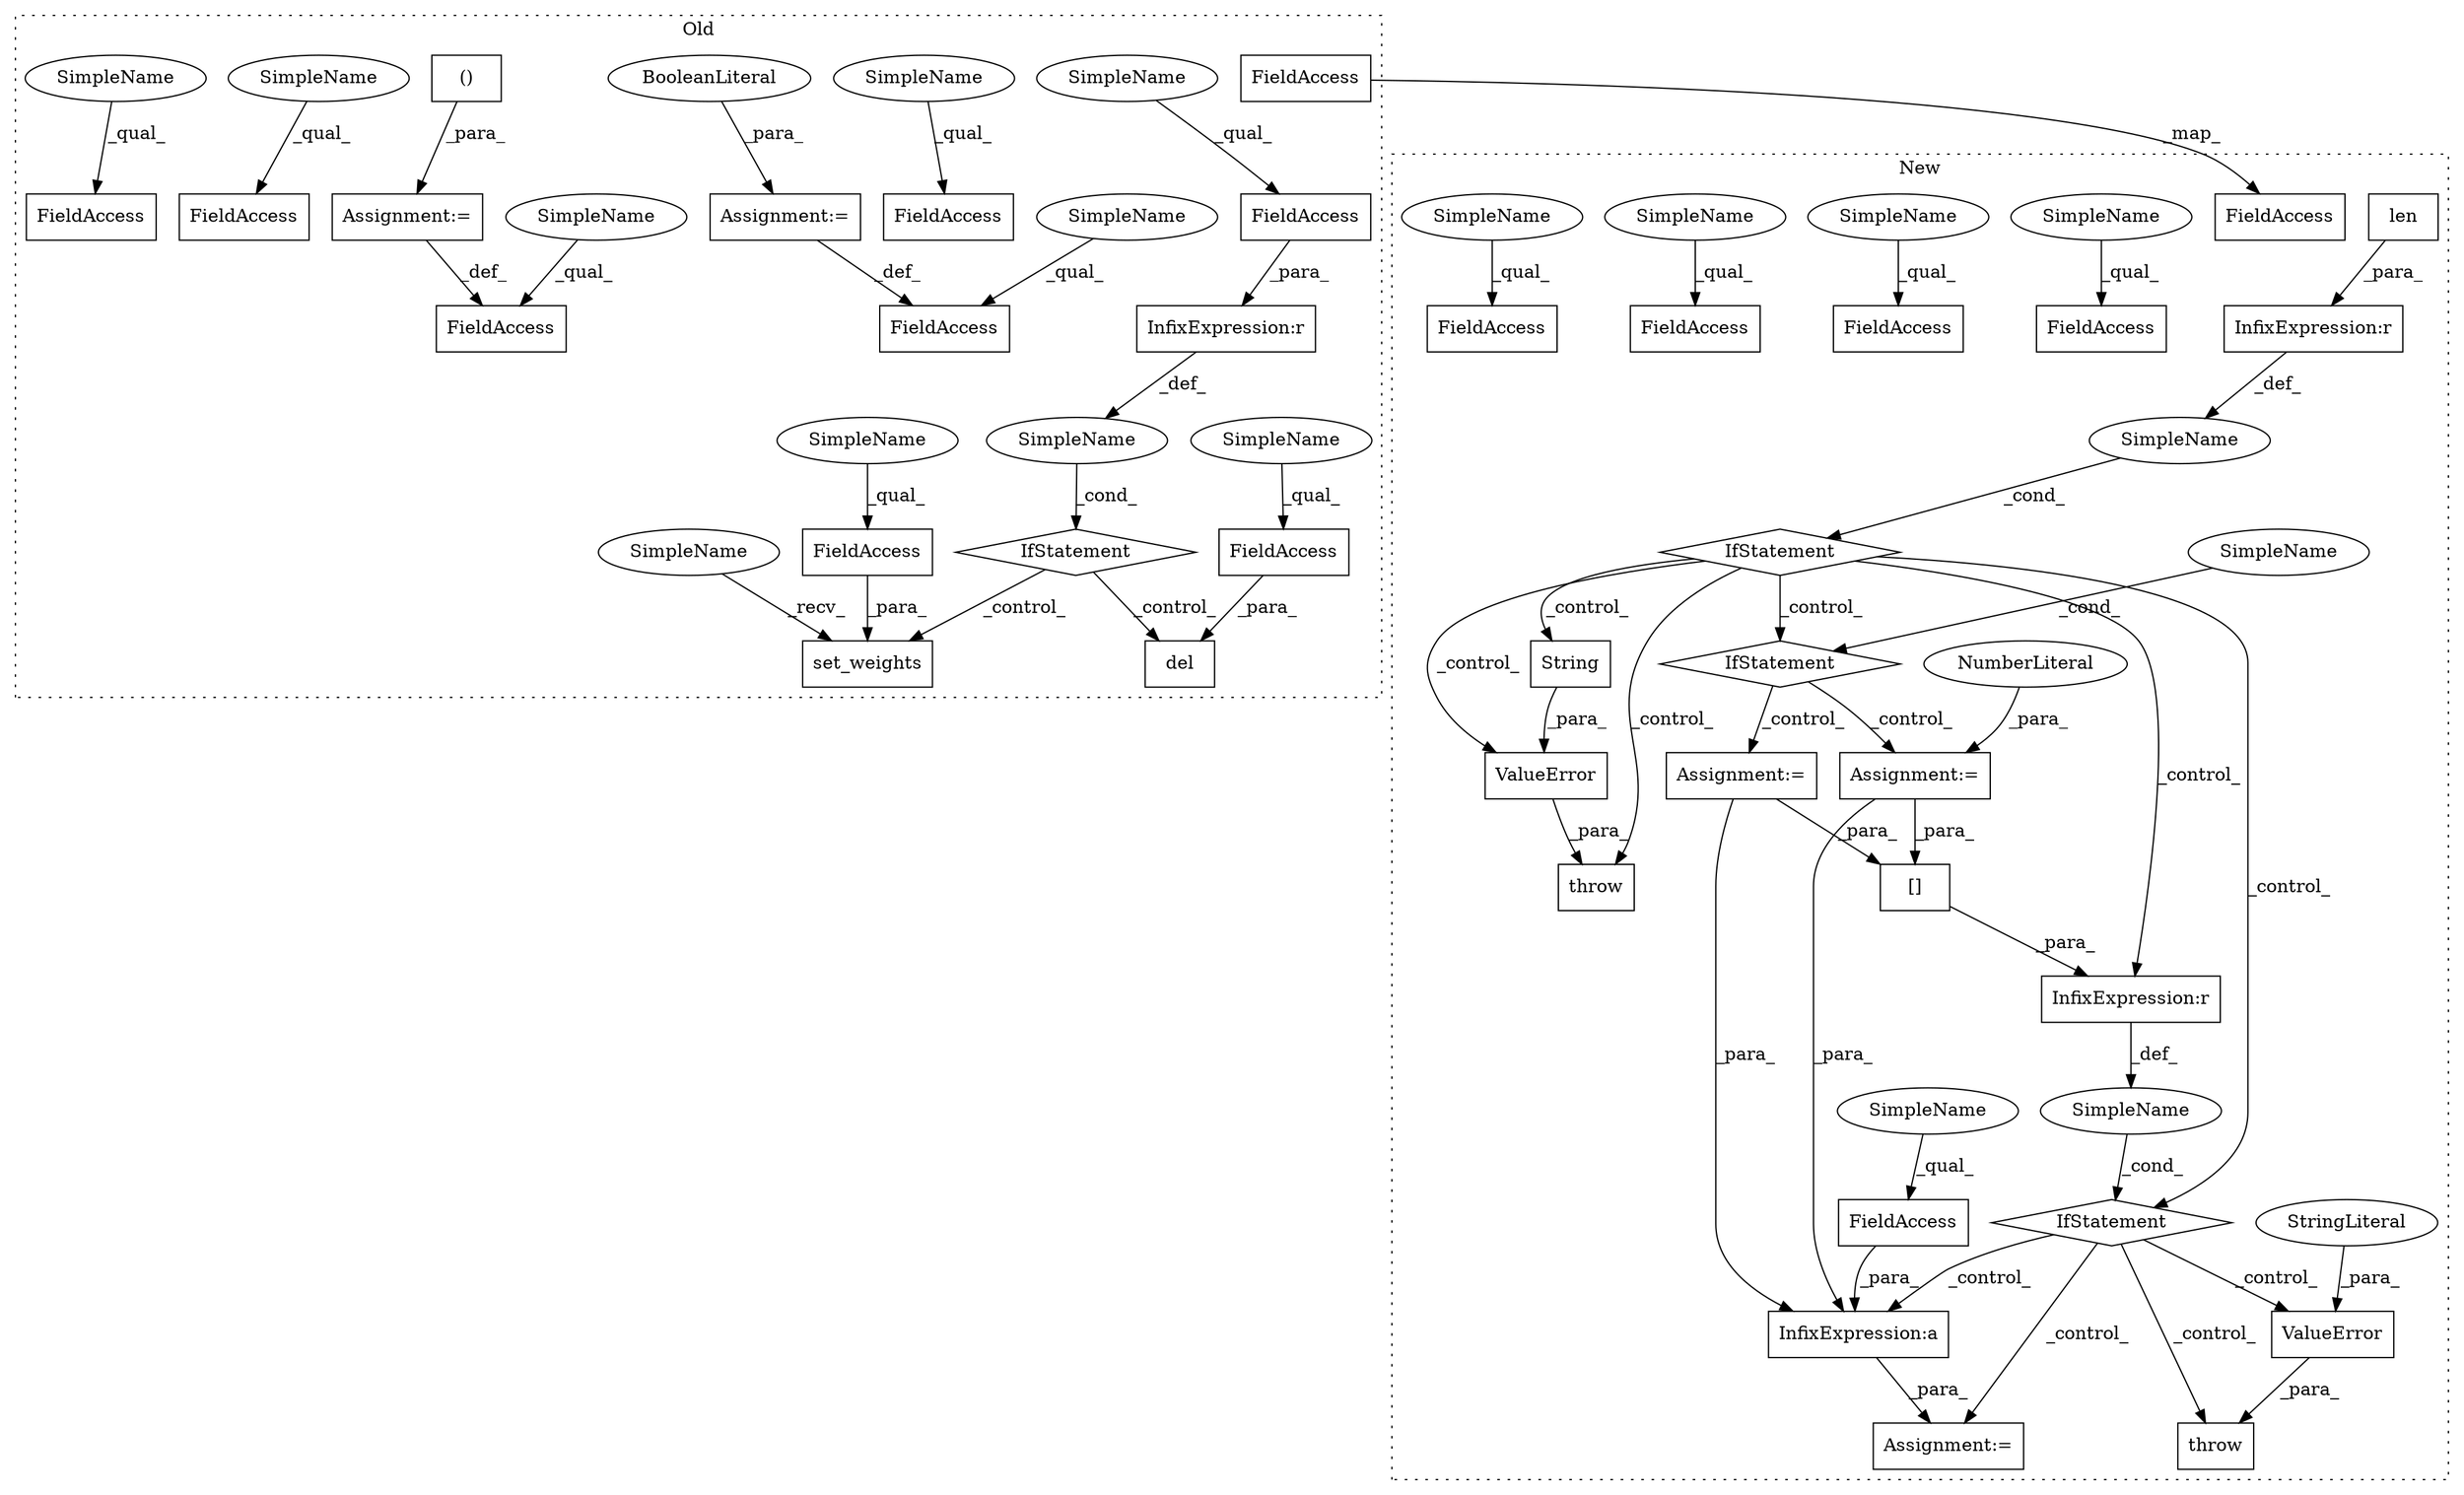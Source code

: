 digraph G {
subgraph cluster0 {
1 [label="set_weights" a="32" s="8470,8502" l="12,1" shape="box"];
3 [label="SimpleName" a="42" s="" l="" shape="ellipse"];
4 [label="del" a="32" s="8511,8535" l="4,1" shape="box"];
5 [label="FieldAccess" a="22" s="8482" l="20" shape="box"];
6 [label="FieldAccess" a="22" s="8515" l="20" shape="box"];
8 [label="IfStatement" a="25" s="8423,8455" l="4,2" shape="diamond"];
11 [label="InfixExpression:r" a="27" s="8447" l="4" shape="box"];
12 [label="FieldAccess" a="22" s="8427" l="20" shape="box"];
25 [label="FieldAccess" a="22" s="7905" l="12" shape="box"];
26 [label="()" a="106" s="7925" l="85" shape="box"];
27 [label="FieldAccess" a="22" s="8548" l="10" shape="box"];
29 [label="FieldAccess" a="22" s="8239" l="6" shape="box"];
31 [label="FieldAccess" a="22" s="7699" l="12" shape="box"];
32 [label="FieldAccess" a="22" s="8073" l="16" shape="box"];
37 [label="FieldAccess" a="22" s="8220" l="9" shape="box"];
42 [label="Assignment:=" a="7" s="7917" l="8" shape="box"];
44 [label="Assignment:=" a="7" s="8558" l="1" shape="box"];
45 [label="BooleanLiteral" a="9" s="8559" l="4" shape="ellipse"];
46 [label="SimpleName" a="42" s="8239" l="4" shape="ellipse"];
47 [label="SimpleName" a="42" s="8427" l="4" shape="ellipse"];
48 [label="SimpleName" a="42" s="8515" l="4" shape="ellipse"];
49 [label="SimpleName" a="42" s="8548" l="4" shape="ellipse"];
50 [label="SimpleName" a="42" s="7905" l="4" shape="ellipse"];
51 [label="SimpleName" a="42" s="8073" l="4" shape="ellipse"];
52 [label="SimpleName" a="42" s="8482" l="4" shape="ellipse"];
53 [label="SimpleName" a="42" s="7699" l="4" shape="ellipse"];
54 [label="SimpleName" a="42" s="8465" l="4" shape="ellipse"];
label = "Old";
style="dotted";
}
subgraph cluster1 {
2 [label="ValueError" a="32" s="13569,13671" l="11,1" shape="box"];
7 [label="IfStatement" a="25" s="13529,13553" l="4,2" shape="diamond"];
9 [label="SimpleName" a="42" s="" l="" shape="ellipse"];
10 [label="InfixExpression:r" a="27" s="13549" l="3" shape="box"];
13 [label="throw" a="53" s="13563" l="6" shape="box"];
14 [label="String" a="32" s="13652,13670" l="7,1" shape="box"];
15 [label="IfStatement" a="25" s="13684,13724" l="4,2" shape="diamond"];
16 [label="Assignment:=" a="7" s="14174" l="6" shape="box"];
17 [label="IfStatement" a="25" s="13796,13833" l="4,2" shape="diamond"];
18 [label="len" a="32" s="13533,13548" l="4,1" shape="box"];
19 [label="ValueError" a="32" s="13849,13951" l="11,1" shape="box"];
20 [label="InfixExpression:a" a="27" s="14230" l="3" shape="box"];
21 [label="SimpleName" a="42" s="" l="" shape="ellipse"];
22 [label="StringLiteral" a="45" s="13860" l="91" shape="ellipse"];
23 [label="InfixExpression:r" a="27" s="13825" l="4" shape="box"];
24 [label="FieldAccess" a="22" s="14209" l="21" shape="box"];
28 [label="FieldAccess" a="22" s="14070" l="16" shape="box"];
30 [label="FieldAccess" a="22" s="14124" l="21" shape="box"];
33 [label="FieldAccess" a="22" s="14611" l="13" shape="box"];
34 [label="FieldAccess" a="22" s="14502" l="26" shape="box"];
35 [label="SimpleName" a="42" s="" l="" shape="ellipse"];
36 [label="Assignment:=" a="7" s="13746" l="1" shape="box"];
38 [label="FieldAccess" a="22" s="14634" l="9" shape="box"];
39 [label="NumberLiteral" a="34" s="13747" l="1" shape="ellipse"];
40 [label="[]" a="2" s="13800,13824" l="12,1" shape="box"];
41 [label="throw" a="53" s="13843" l="6" shape="box"];
43 [label="Assignment:=" a="7" s="13782" l="1" shape="box"];
55 [label="SimpleName" a="42" s="14611" l="4" shape="ellipse"];
56 [label="SimpleName" a="42" s="14209" l="4" shape="ellipse"];
57 [label="SimpleName" a="42" s="14502" l="4" shape="ellipse"];
58 [label="SimpleName" a="42" s="14070" l="4" shape="ellipse"];
59 [label="SimpleName" a="42" s="14124" l="4" shape="ellipse"];
label = "New";
style="dotted";
}
2 -> 13 [label="_para_"];
3 -> 8 [label="_cond_"];
5 -> 1 [label="_para_"];
6 -> 4 [label="_para_"];
7 -> 23 [label="_control_"];
7 -> 2 [label="_control_"];
7 -> 15 [label="_control_"];
7 -> 17 [label="_control_"];
7 -> 13 [label="_control_"];
7 -> 14 [label="_control_"];
8 -> 1 [label="_control_"];
8 -> 4 [label="_control_"];
9 -> 7 [label="_cond_"];
10 -> 9 [label="_def_"];
11 -> 3 [label="_def_"];
12 -> 11 [label="_para_"];
14 -> 2 [label="_para_"];
15 -> 36 [label="_control_"];
15 -> 43 [label="_control_"];
17 -> 20 [label="_control_"];
17 -> 19 [label="_control_"];
17 -> 41 [label="_control_"];
17 -> 16 [label="_control_"];
18 -> 10 [label="_para_"];
19 -> 41 [label="_para_"];
20 -> 16 [label="_para_"];
21 -> 17 [label="_cond_"];
22 -> 19 [label="_para_"];
23 -> 21 [label="_def_"];
24 -> 20 [label="_para_"];
26 -> 42 [label="_para_"];
35 -> 15 [label="_cond_"];
36 -> 40 [label="_para_"];
36 -> 20 [label="_para_"];
37 -> 38 [label="_map_"];
39 -> 36 [label="_para_"];
40 -> 23 [label="_para_"];
42 -> 25 [label="_def_"];
43 -> 20 [label="_para_"];
43 -> 40 [label="_para_"];
44 -> 27 [label="_def_"];
45 -> 44 [label="_para_"];
46 -> 29 [label="_qual_"];
47 -> 12 [label="_qual_"];
48 -> 6 [label="_qual_"];
49 -> 27 [label="_qual_"];
50 -> 25 [label="_qual_"];
51 -> 32 [label="_qual_"];
52 -> 5 [label="_qual_"];
53 -> 31 [label="_qual_"];
54 -> 1 [label="_recv_"];
55 -> 33 [label="_qual_"];
56 -> 24 [label="_qual_"];
57 -> 34 [label="_qual_"];
58 -> 28 [label="_qual_"];
59 -> 30 [label="_qual_"];
}
